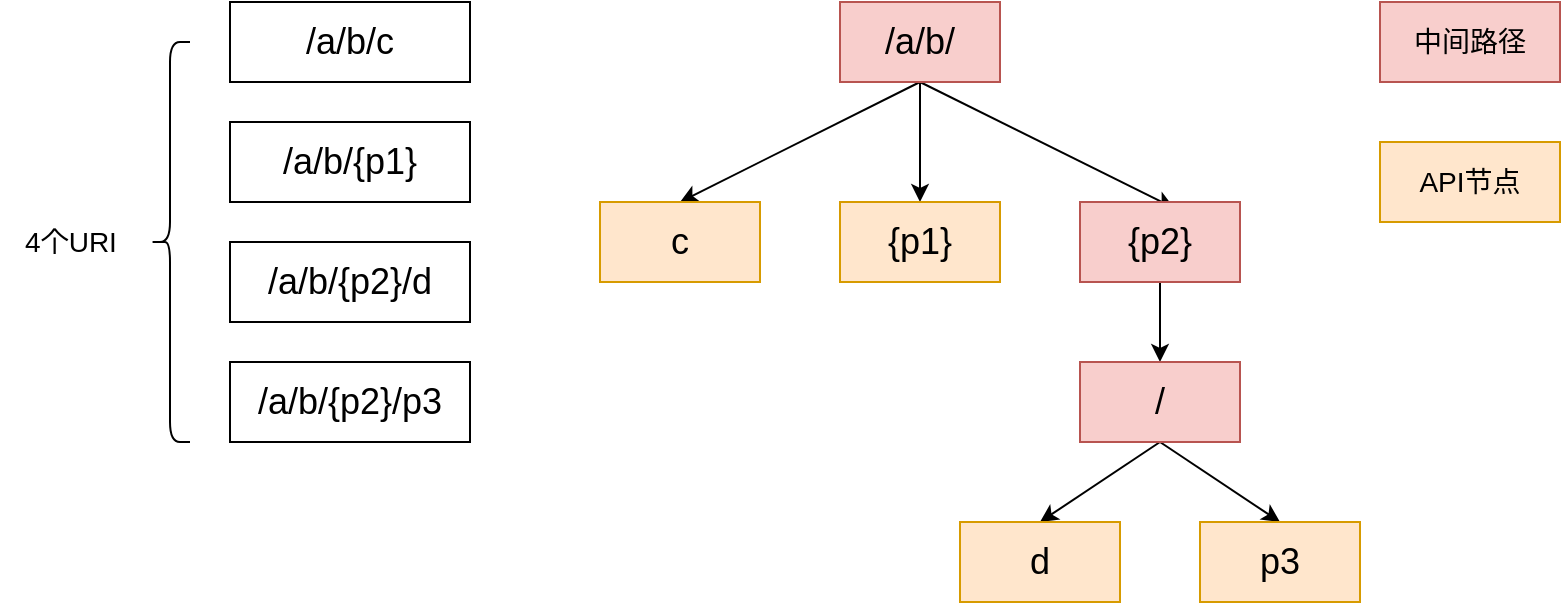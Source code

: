 <mxfile version="21.6.8" type="github">
  <diagram name="第 1 页" id="gYALOFsOwTMyq_LpYY_o">
    <mxGraphModel dx="2261" dy="750" grid="1" gridSize="10" guides="1" tooltips="1" connect="1" arrows="1" fold="1" page="1" pageScale="1" pageWidth="827" pageHeight="1169" math="0" shadow="0">
      <root>
        <mxCell id="0" />
        <mxCell id="1" parent="0" />
        <mxCell id="6lgPx7hgYnfJVN_7jftf-9" style="rounded=0;orthogonalLoop=1;jettySize=auto;html=1;exitX=0.5;exitY=1;exitDx=0;exitDy=0;entryX=0.5;entryY=0;entryDx=0;entryDy=0;" edge="1" parent="1" source="6lgPx7hgYnfJVN_7jftf-1" target="6lgPx7hgYnfJVN_7jftf-2">
          <mxGeometry relative="1" as="geometry" />
        </mxCell>
        <mxCell id="6lgPx7hgYnfJVN_7jftf-10" style="edgeStyle=orthogonalEdgeStyle;rounded=0;orthogonalLoop=1;jettySize=auto;html=1;exitX=0.5;exitY=1;exitDx=0;exitDy=0;entryX=0.5;entryY=0;entryDx=0;entryDy=0;" edge="1" parent="1" source="6lgPx7hgYnfJVN_7jftf-1" target="6lgPx7hgYnfJVN_7jftf-3">
          <mxGeometry relative="1" as="geometry" />
        </mxCell>
        <mxCell id="6lgPx7hgYnfJVN_7jftf-11" style="rounded=0;orthogonalLoop=1;jettySize=auto;html=1;exitX=0.5;exitY=1;exitDx=0;exitDy=0;entryX=0.588;entryY=0.075;entryDx=0;entryDy=0;entryPerimeter=0;" edge="1" parent="1" source="6lgPx7hgYnfJVN_7jftf-1" target="6lgPx7hgYnfJVN_7jftf-4">
          <mxGeometry relative="1" as="geometry" />
        </mxCell>
        <mxCell id="6lgPx7hgYnfJVN_7jftf-1" value="&lt;font style=&quot;font-size: 18px;&quot;&gt;/a/b/&lt;/font&gt;" style="rounded=0;whiteSpace=wrap;html=1;fillColor=#f8cecc;strokeColor=#b85450;" vertex="1" parent="1">
          <mxGeometry x="400" y="220" width="80" height="40" as="geometry" />
        </mxCell>
        <mxCell id="6lgPx7hgYnfJVN_7jftf-2" value="&lt;font style=&quot;font-size: 18px;&quot;&gt;c&lt;/font&gt;" style="rounded=0;whiteSpace=wrap;html=1;fillColor=#ffe6cc;strokeColor=#d79b00;" vertex="1" parent="1">
          <mxGeometry x="280" y="320" width="80" height="40" as="geometry" />
        </mxCell>
        <mxCell id="6lgPx7hgYnfJVN_7jftf-3" value="&lt;font style=&quot;font-size: 18px;&quot;&gt;{p1}&lt;/font&gt;" style="rounded=0;whiteSpace=wrap;html=1;fillColor=#ffe6cc;strokeColor=#d79b00;" vertex="1" parent="1">
          <mxGeometry x="400" y="320" width="80" height="40" as="geometry" />
        </mxCell>
        <mxCell id="6lgPx7hgYnfJVN_7jftf-12" style="edgeStyle=orthogonalEdgeStyle;rounded=0;orthogonalLoop=1;jettySize=auto;html=1;exitX=0.5;exitY=1;exitDx=0;exitDy=0;entryX=0.5;entryY=0;entryDx=0;entryDy=0;" edge="1" parent="1" source="6lgPx7hgYnfJVN_7jftf-4" target="6lgPx7hgYnfJVN_7jftf-5">
          <mxGeometry relative="1" as="geometry" />
        </mxCell>
        <mxCell id="6lgPx7hgYnfJVN_7jftf-4" value="&lt;font style=&quot;font-size: 18px;&quot;&gt;{p2}&lt;/font&gt;" style="rounded=0;whiteSpace=wrap;html=1;fillColor=#f8cecc;strokeColor=#b85450;" vertex="1" parent="1">
          <mxGeometry x="520" y="320" width="80" height="40" as="geometry" />
        </mxCell>
        <mxCell id="6lgPx7hgYnfJVN_7jftf-14" style="rounded=0;orthogonalLoop=1;jettySize=auto;html=1;exitX=0.5;exitY=1;exitDx=0;exitDy=0;entryX=0.5;entryY=0;entryDx=0;entryDy=0;" edge="1" parent="1" source="6lgPx7hgYnfJVN_7jftf-5" target="6lgPx7hgYnfJVN_7jftf-7">
          <mxGeometry relative="1" as="geometry" />
        </mxCell>
        <mxCell id="6lgPx7hgYnfJVN_7jftf-15" style="rounded=0;orthogonalLoop=1;jettySize=auto;html=1;exitX=0.5;exitY=1;exitDx=0;exitDy=0;entryX=0.5;entryY=0;entryDx=0;entryDy=0;" edge="1" parent="1" source="6lgPx7hgYnfJVN_7jftf-5" target="6lgPx7hgYnfJVN_7jftf-6">
          <mxGeometry relative="1" as="geometry" />
        </mxCell>
        <mxCell id="6lgPx7hgYnfJVN_7jftf-5" value="&lt;font style=&quot;font-size: 18px;&quot;&gt;/&lt;/font&gt;" style="rounded=0;whiteSpace=wrap;html=1;fillColor=#f8cecc;strokeColor=#b85450;" vertex="1" parent="1">
          <mxGeometry x="520" y="400" width="80" height="40" as="geometry" />
        </mxCell>
        <mxCell id="6lgPx7hgYnfJVN_7jftf-6" value="&lt;font style=&quot;font-size: 18px;&quot;&gt;d&lt;/font&gt;" style="rounded=0;whiteSpace=wrap;html=1;fillColor=#ffe6cc;strokeColor=#d79b00;" vertex="1" parent="1">
          <mxGeometry x="460" y="480" width="80" height="40" as="geometry" />
        </mxCell>
        <mxCell id="6lgPx7hgYnfJVN_7jftf-7" value="&lt;font style=&quot;font-size: 18px;&quot;&gt;p3&lt;/font&gt;" style="rounded=0;whiteSpace=wrap;html=1;fillColor=#ffe6cc;strokeColor=#d79b00;" vertex="1" parent="1">
          <mxGeometry x="580" y="480" width="80" height="40" as="geometry" />
        </mxCell>
        <mxCell id="6lgPx7hgYnfJVN_7jftf-16" value="&lt;font style=&quot;font-size: 18px;&quot;&gt;/a/b/c&lt;/font&gt;" style="rounded=0;whiteSpace=wrap;html=1;" vertex="1" parent="1">
          <mxGeometry x="95" y="220" width="120" height="40" as="geometry" />
        </mxCell>
        <mxCell id="6lgPx7hgYnfJVN_7jftf-17" value="&lt;font style=&quot;font-size: 18px;&quot;&gt;/a/b/{p1}&lt;/font&gt;" style="rounded=0;whiteSpace=wrap;html=1;" vertex="1" parent="1">
          <mxGeometry x="95" y="280" width="120" height="40" as="geometry" />
        </mxCell>
        <mxCell id="6lgPx7hgYnfJVN_7jftf-18" value="&lt;font style=&quot;font-size: 18px;&quot;&gt;/a/b/{p2}/d&lt;/font&gt;" style="rounded=0;whiteSpace=wrap;html=1;" vertex="1" parent="1">
          <mxGeometry x="95" y="340" width="120" height="40" as="geometry" />
        </mxCell>
        <mxCell id="6lgPx7hgYnfJVN_7jftf-19" value="&lt;font style=&quot;font-size: 18px;&quot;&gt;/a/b/{p2}/p3&lt;/font&gt;" style="rounded=0;whiteSpace=wrap;html=1;" vertex="1" parent="1">
          <mxGeometry x="95" y="400" width="120" height="40" as="geometry" />
        </mxCell>
        <mxCell id="6lgPx7hgYnfJVN_7jftf-20" value="&lt;font style=&quot;font-size: 14px;&quot;&gt;中间路径&lt;/font&gt;" style="rounded=0;whiteSpace=wrap;html=1;fillColor=#f8cecc;strokeColor=#b85450;" vertex="1" parent="1">
          <mxGeometry x="670" y="220" width="90" height="40" as="geometry" />
        </mxCell>
        <mxCell id="6lgPx7hgYnfJVN_7jftf-21" value="&lt;font style=&quot;font-size: 14px;&quot;&gt;API节点&lt;/font&gt;" style="rounded=0;whiteSpace=wrap;html=1;fillColor=#ffe6cc;strokeColor=#d79b00;" vertex="1" parent="1">
          <mxGeometry x="670" y="290" width="90" height="40" as="geometry" />
        </mxCell>
        <mxCell id="6lgPx7hgYnfJVN_7jftf-22" value="" style="shape=curlyBracket;whiteSpace=wrap;html=1;rounded=1;labelPosition=left;verticalLabelPosition=middle;align=right;verticalAlign=middle;" vertex="1" parent="1">
          <mxGeometry x="55" y="240" width="20" height="200" as="geometry" />
        </mxCell>
        <mxCell id="6lgPx7hgYnfJVN_7jftf-23" value="&lt;font style=&quot;font-size: 14px;&quot;&gt;4个URI&lt;/font&gt;" style="text;html=1;align=center;verticalAlign=middle;resizable=0;points=[];autosize=1;strokeColor=none;fillColor=none;" vertex="1" parent="1">
          <mxGeometry x="-20" y="325" width="70" height="30" as="geometry" />
        </mxCell>
      </root>
    </mxGraphModel>
  </diagram>
</mxfile>
